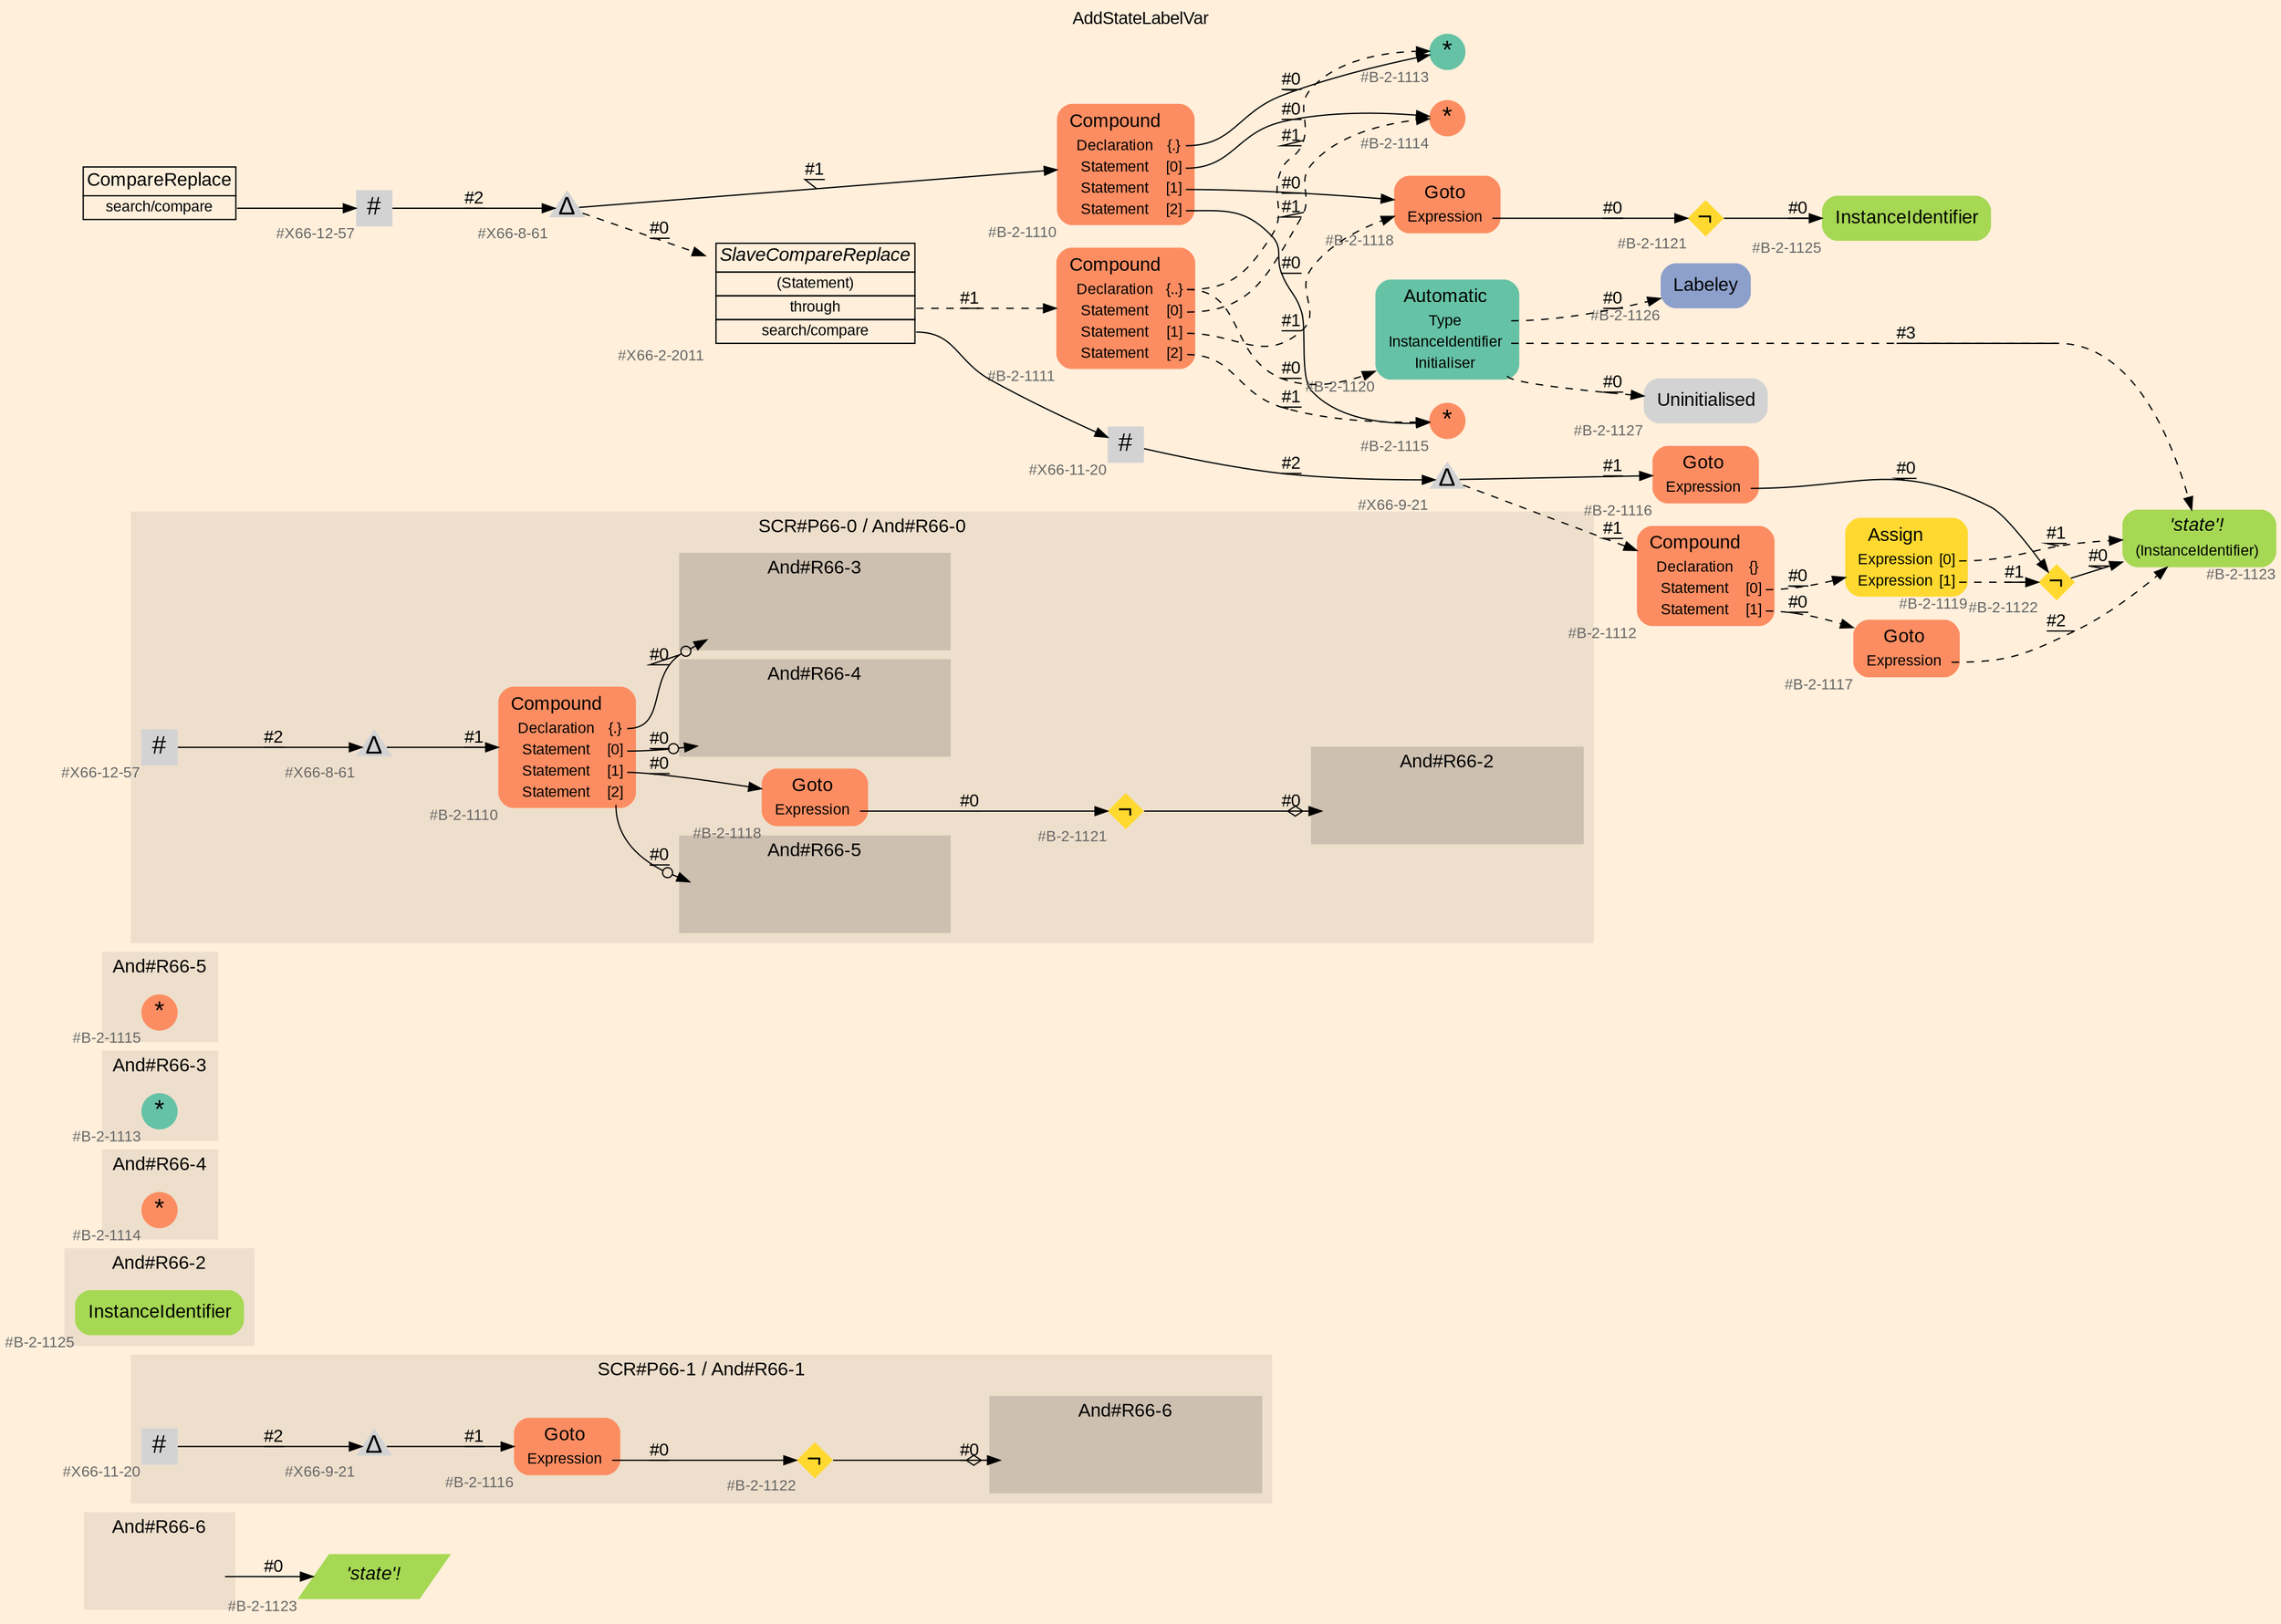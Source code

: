 digraph "AddStateLabelVar" {
label = "AddStateLabelVar"
labelloc = t
graph [
    rankdir = "LR"
    ranksep = 0.3
    bgcolor = antiquewhite1
    color = black
    fontcolor = black
    fontname = "Arial"
];
node [
    fontname = "Arial"
];
edge [
    fontname = "Arial"
];

// -------------------- figure And#R66-6 --------------------
// -------- region And#R66-6 ----------
subgraph "clusterAnd#R66-6" {
    label = "And#R66-6"
    style = "filled"
    color = antiquewhite2
    fontsize = "15"
    // -------- block And#R66-6/IRIP ----------
    "And#R66-6/IRIP" [
        fontsize = "12"
        fontcolor = grey40
        shape = "none"
        style = "invisible"
    ];
    
}

// -------- block And#R66-6/#B-2-1123 ----------
"And#R66-6/#B-2-1123" [
    fillcolor = "/set28/5"
    xlabel = "#B-2-1123"
    fontsize = "12"
    fontcolor = grey40
    shape = "parallelogram"
    label = <<FONT COLOR="black" POINT-SIZE="15"><I>'state'!</I></FONT>>
    style = "filled"
    penwidth = 0.0
];

"And#R66-6/IRIP" -> "And#R66-6/#B-2-1123" [
    label = "#0"
    decorate = true
    color = black
    fontcolor = black
];


// -------------------- figure And#R66-1 --------------------
// -------- region And#R66-1 ----------
subgraph "clusterAnd#R66-1" {
    label = "SCR#P66-1 / And#R66-1"
    style = "filled"
    color = antiquewhite2
    fontsize = "15"
    // -------- block And#R66-1/#B-2-1122 ----------
    "And#R66-1/#B-2-1122" [
        fillcolor = "/set28/6"
        xlabel = "#B-2-1122"
        fontsize = "12"
        fontcolor = grey40
        shape = "diamond"
        label = <<FONT COLOR="black" POINT-SIZE="20">¬</FONT>>
        style = "filled"
        penwidth = 0.0
        fixedsize = true
        width = 0.4
        height = 0.4
    ];
    
    // -------- block And#R66-1/#X66-11-20 ----------
    "And#R66-1/#X66-11-20" [
        xlabel = "#X66-11-20"
        fontsize = "12"
        fontcolor = grey40
        shape = "square"
        label = <<FONT COLOR="black" POINT-SIZE="20">#</FONT>>
        style = "filled"
        penwidth = 0.0
        fixedsize = true
        width = 0.4
        height = 0.4
    ];
    
    // -------- block And#R66-1/#X66-9-21 ----------
    "And#R66-1/#X66-9-21" [
        xlabel = "#X66-9-21"
        fontsize = "12"
        fontcolor = grey40
        shape = "triangle"
        label = <<FONT COLOR="black" POINT-SIZE="20">Δ</FONT>>
        style = "filled"
        penwidth = 0.0
        fixedsize = true
        width = 0.4
        height = 0.4
    ];
    
    // -------- block And#R66-1/#B-2-1116 ----------
    "And#R66-1/#B-2-1116" [
        fillcolor = "/set28/2"
        xlabel = "#B-2-1116"
        fontsize = "12"
        fontcolor = grey40
        shape = "plaintext"
        label = <<TABLE BORDER="0" CELLBORDER="0" CELLSPACING="0">
         <TR><TD><FONT COLOR="black" POINT-SIZE="15">Goto</FONT></TD></TR>
         <TR><TD><FONT COLOR="black" POINT-SIZE="12">Expression</FONT></TD><TD PORT="port0"></TD></TR>
        </TABLE>>
        style = "rounded,filled"
    ];
    
    // -------- region And#R66-1/And#R66-6 ----------
    subgraph "clusterAnd#R66-1/And#R66-6" {
        label = "And#R66-6"
        style = "filled"
        color = antiquewhite3
        fontsize = "15"
        // -------- block And#R66-1/And#R66-6/#B-2-1123 ----------
        "And#R66-1/And#R66-6/#B-2-1123" [
            fillcolor = "/set28/5"
            xlabel = "#B-2-1123"
            fontsize = "12"
            fontcolor = grey40
            shape = "none"
            style = "invisible"
        ];
        
    }
    
}

"And#R66-1/#B-2-1122" -> "And#R66-1/And#R66-6/#B-2-1123" [
    arrowhead="normalnoneodiamond"
    label = "#0"
    decorate = true
    color = black
    fontcolor = black
];

"And#R66-1/#X66-11-20" -> "And#R66-1/#X66-9-21" [
    label = "#2"
    decorate = true
    color = black
    fontcolor = black
];

"And#R66-1/#X66-9-21" -> "And#R66-1/#B-2-1116" [
    label = "#1"
    decorate = true
    color = black
    fontcolor = black
];

"And#R66-1/#B-2-1116":port0 -> "And#R66-1/#B-2-1122" [
    label = "#0"
    decorate = true
    color = black
    fontcolor = black
];


// -------------------- figure And#R66-2 --------------------
// -------- region And#R66-2 ----------
subgraph "clusterAnd#R66-2" {
    label = "And#R66-2"
    style = "filled"
    color = antiquewhite2
    fontsize = "15"
    // -------- block And#R66-2/#B-2-1125 ----------
    "And#R66-2/#B-2-1125" [
        fillcolor = "/set28/5"
        xlabel = "#B-2-1125"
        fontsize = "12"
        fontcolor = grey40
        shape = "plaintext"
        label = <<TABLE BORDER="0" CELLBORDER="0" CELLSPACING="0">
         <TR><TD><FONT COLOR="black" POINT-SIZE="15">InstanceIdentifier</FONT></TD></TR>
        </TABLE>>
        style = "rounded,filled"
    ];
    
}


// -------------------- figure And#R66-4 --------------------
// -------- region And#R66-4 ----------
subgraph "clusterAnd#R66-4" {
    label = "And#R66-4"
    style = "filled"
    color = antiquewhite2
    fontsize = "15"
    // -------- block And#R66-4/#B-2-1114 ----------
    "And#R66-4/#B-2-1114" [
        fillcolor = "/set28/2"
        xlabel = "#B-2-1114"
        fontsize = "12"
        fontcolor = grey40
        shape = "circle"
        label = <<FONT COLOR="black" POINT-SIZE="20">*</FONT>>
        style = "filled"
        penwidth = 0.0
        fixedsize = true
        width = 0.4
        height = 0.4
    ];
    
}


// -------------------- figure And#R66-3 --------------------
// -------- region And#R66-3 ----------
subgraph "clusterAnd#R66-3" {
    label = "And#R66-3"
    style = "filled"
    color = antiquewhite2
    fontsize = "15"
    // -------- block And#R66-3/#B-2-1113 ----------
    "And#R66-3/#B-2-1113" [
        fillcolor = "/set28/1"
        xlabel = "#B-2-1113"
        fontsize = "12"
        fontcolor = grey40
        shape = "circle"
        label = <<FONT COLOR="black" POINT-SIZE="20">*</FONT>>
        style = "filled"
        penwidth = 0.0
        fixedsize = true
        width = 0.4
        height = 0.4
    ];
    
}


// -------------------- figure And#R66-5 --------------------
// -------- region And#R66-5 ----------
subgraph "clusterAnd#R66-5" {
    label = "And#R66-5"
    style = "filled"
    color = antiquewhite2
    fontsize = "15"
    // -------- block And#R66-5/#B-2-1115 ----------
    "And#R66-5/#B-2-1115" [
        fillcolor = "/set28/2"
        xlabel = "#B-2-1115"
        fontsize = "12"
        fontcolor = grey40
        shape = "circle"
        label = <<FONT COLOR="black" POINT-SIZE="20">*</FONT>>
        style = "filled"
        penwidth = 0.0
        fixedsize = true
        width = 0.4
        height = 0.4
    ];
    
}


// -------------------- figure And#R66-0 --------------------
// -------- region And#R66-0 ----------
subgraph "clusterAnd#R66-0" {
    label = "SCR#P66-0 / And#R66-0"
    style = "filled"
    color = antiquewhite2
    fontsize = "15"
    // -------- block And#R66-0/#B-2-1121 ----------
    "And#R66-0/#B-2-1121" [
        fillcolor = "/set28/6"
        xlabel = "#B-2-1121"
        fontsize = "12"
        fontcolor = grey40
        shape = "diamond"
        label = <<FONT COLOR="black" POINT-SIZE="20">¬</FONT>>
        style = "filled"
        penwidth = 0.0
        fixedsize = true
        width = 0.4
        height = 0.4
    ];
    
    // -------- block And#R66-0/#B-2-1118 ----------
    "And#R66-0/#B-2-1118" [
        fillcolor = "/set28/2"
        xlabel = "#B-2-1118"
        fontsize = "12"
        fontcolor = grey40
        shape = "plaintext"
        label = <<TABLE BORDER="0" CELLBORDER="0" CELLSPACING="0">
         <TR><TD><FONT COLOR="black" POINT-SIZE="15">Goto</FONT></TD></TR>
         <TR><TD><FONT COLOR="black" POINT-SIZE="12">Expression</FONT></TD><TD PORT="port0"></TD></TR>
        </TABLE>>
        style = "rounded,filled"
    ];
    
    // -------- block And#R66-0/#B-2-1110 ----------
    "And#R66-0/#B-2-1110" [
        fillcolor = "/set28/2"
        xlabel = "#B-2-1110"
        fontsize = "12"
        fontcolor = grey40
        shape = "plaintext"
        label = <<TABLE BORDER="0" CELLBORDER="0" CELLSPACING="0">
         <TR><TD><FONT COLOR="black" POINT-SIZE="15">Compound</FONT></TD></TR>
         <TR><TD><FONT COLOR="black" POINT-SIZE="12">Declaration</FONT></TD><TD PORT="port0"><FONT COLOR="black" POINT-SIZE="12">{.}</FONT></TD></TR>
         <TR><TD><FONT COLOR="black" POINT-SIZE="12">Statement</FONT></TD><TD PORT="port1"><FONT COLOR="black" POINT-SIZE="12">[0]</FONT></TD></TR>
         <TR><TD><FONT COLOR="black" POINT-SIZE="12">Statement</FONT></TD><TD PORT="port2"><FONT COLOR="black" POINT-SIZE="12">[1]</FONT></TD></TR>
         <TR><TD><FONT COLOR="black" POINT-SIZE="12">Statement</FONT></TD><TD PORT="port3"><FONT COLOR="black" POINT-SIZE="12">[2]</FONT></TD></TR>
        </TABLE>>
        style = "rounded,filled"
    ];
    
    // -------- block And#R66-0/#X66-8-61 ----------
    "And#R66-0/#X66-8-61" [
        xlabel = "#X66-8-61"
        fontsize = "12"
        fontcolor = grey40
        shape = "triangle"
        label = <<FONT COLOR="black" POINT-SIZE="20">Δ</FONT>>
        style = "filled"
        penwidth = 0.0
        fixedsize = true
        width = 0.4
        height = 0.4
    ];
    
    // -------- block And#R66-0/#X66-12-57 ----------
    "And#R66-0/#X66-12-57" [
        xlabel = "#X66-12-57"
        fontsize = "12"
        fontcolor = grey40
        shape = "square"
        label = <<FONT COLOR="black" POINT-SIZE="20">#</FONT>>
        style = "filled"
        penwidth = 0.0
        fixedsize = true
        width = 0.4
        height = 0.4
    ];
    
    // -------- region And#R66-0/And#R66-2 ----------
    subgraph "clusterAnd#R66-0/And#R66-2" {
        label = "And#R66-2"
        style = "filled"
        color = antiquewhite3
        fontsize = "15"
        // -------- block And#R66-0/And#R66-2/#B-2-1125 ----------
        "And#R66-0/And#R66-2/#B-2-1125" [
            fillcolor = "/set28/5"
            xlabel = "#B-2-1125"
            fontsize = "12"
            fontcolor = grey40
            shape = "none"
            style = "invisible"
        ];
        
    }
    
    // -------- region And#R66-0/And#R66-3 ----------
    subgraph "clusterAnd#R66-0/And#R66-3" {
        label = "And#R66-3"
        style = "filled"
        color = antiquewhite3
        fontsize = "15"
        // -------- block And#R66-0/And#R66-3/#B-2-1113 ----------
        "And#R66-0/And#R66-3/#B-2-1113" [
            fillcolor = "/set28/1"
            xlabel = "#B-2-1113"
            fontsize = "12"
            fontcolor = grey40
            shape = "none"
            style = "invisible"
        ];
        
    }
    
    // -------- region And#R66-0/And#R66-4 ----------
    subgraph "clusterAnd#R66-0/And#R66-4" {
        label = "And#R66-4"
        style = "filled"
        color = antiquewhite3
        fontsize = "15"
        // -------- block And#R66-0/And#R66-4/#B-2-1114 ----------
        "And#R66-0/And#R66-4/#B-2-1114" [
            fillcolor = "/set28/2"
            xlabel = "#B-2-1114"
            fontsize = "12"
            fontcolor = grey40
            shape = "none"
            style = "invisible"
        ];
        
    }
    
    // -------- region And#R66-0/And#R66-5 ----------
    subgraph "clusterAnd#R66-0/And#R66-5" {
        label = "And#R66-5"
        style = "filled"
        color = antiquewhite3
        fontsize = "15"
        // -------- block And#R66-0/And#R66-5/#B-2-1115 ----------
        "And#R66-0/And#R66-5/#B-2-1115" [
            fillcolor = "/set28/2"
            xlabel = "#B-2-1115"
            fontsize = "12"
            fontcolor = grey40
            shape = "none"
            style = "invisible"
        ];
        
    }
    
}

"And#R66-0/#B-2-1121" -> "And#R66-0/And#R66-2/#B-2-1125" [
    arrowhead="normalnoneodiamond"
    label = "#0"
    decorate = true
    color = black
    fontcolor = black
];

"And#R66-0/#B-2-1118":port0 -> "And#R66-0/#B-2-1121" [
    label = "#0"
    decorate = true
    color = black
    fontcolor = black
];

"And#R66-0/#B-2-1110":port0 -> "And#R66-0/And#R66-3/#B-2-1113" [
    arrowhead="normalnoneodot"
    label = "#0"
    decorate = true
    color = black
    fontcolor = black
];

"And#R66-0/#B-2-1110":port1 -> "And#R66-0/And#R66-4/#B-2-1114" [
    arrowhead="normalnoneodot"
    label = "#0"
    decorate = true
    color = black
    fontcolor = black
];

"And#R66-0/#B-2-1110":port2 -> "And#R66-0/#B-2-1118" [
    label = "#0"
    decorate = true
    color = black
    fontcolor = black
];

"And#R66-0/#B-2-1110":port3 -> "And#R66-0/And#R66-5/#B-2-1115" [
    arrowhead="normalnoneodot"
    label = "#0"
    decorate = true
    color = black
    fontcolor = black
];

"And#R66-0/#X66-8-61" -> "And#R66-0/#B-2-1110" [
    label = "#1"
    decorate = true
    color = black
    fontcolor = black
];

"And#R66-0/#X66-12-57" -> "And#R66-0/#X66-8-61" [
    label = "#2"
    decorate = true
    color = black
    fontcolor = black
];


// -------------------- transformation figure --------------------
// -------- block CR#X66-10-66 ----------
"CR#X66-10-66" [
    fillcolor = antiquewhite1
    fontsize = "12"
    fontcolor = grey40
    shape = "plaintext"
    label = <<TABLE BORDER="0" CELLBORDER="1" CELLSPACING="0">
     <TR><TD><FONT COLOR="black" POINT-SIZE="15">CompareReplace</FONT></TD></TR>
     <TR><TD PORT="port0"><FONT COLOR="black" POINT-SIZE="12">search/compare</FONT></TD></TR>
    </TABLE>>
    style = "filled"
    color = black
];

// -------- block #X66-12-57 ----------
"#X66-12-57" [
    xlabel = "#X66-12-57"
    fontsize = "12"
    fontcolor = grey40
    shape = "square"
    label = <<FONT COLOR="black" POINT-SIZE="20">#</FONT>>
    style = "filled"
    penwidth = 0.0
    fixedsize = true
    width = 0.4
    height = 0.4
];

// -------- block #X66-8-61 ----------
"#X66-8-61" [
    xlabel = "#X66-8-61"
    fontsize = "12"
    fontcolor = grey40
    shape = "triangle"
    label = <<FONT COLOR="black" POINT-SIZE="20">Δ</FONT>>
    style = "filled"
    penwidth = 0.0
    fixedsize = true
    width = 0.4
    height = 0.4
];

// -------- block #B-2-1110 ----------
"#B-2-1110" [
    fillcolor = "/set28/2"
    xlabel = "#B-2-1110"
    fontsize = "12"
    fontcolor = grey40
    shape = "plaintext"
    label = <<TABLE BORDER="0" CELLBORDER="0" CELLSPACING="0">
     <TR><TD><FONT COLOR="black" POINT-SIZE="15">Compound</FONT></TD></TR>
     <TR><TD><FONT COLOR="black" POINT-SIZE="12">Declaration</FONT></TD><TD PORT="port0"><FONT COLOR="black" POINT-SIZE="12">{.}</FONT></TD></TR>
     <TR><TD><FONT COLOR="black" POINT-SIZE="12">Statement</FONT></TD><TD PORT="port1"><FONT COLOR="black" POINT-SIZE="12">[0]</FONT></TD></TR>
     <TR><TD><FONT COLOR="black" POINT-SIZE="12">Statement</FONT></TD><TD PORT="port2"><FONT COLOR="black" POINT-SIZE="12">[1]</FONT></TD></TR>
     <TR><TD><FONT COLOR="black" POINT-SIZE="12">Statement</FONT></TD><TD PORT="port3"><FONT COLOR="black" POINT-SIZE="12">[2]</FONT></TD></TR>
    </TABLE>>
    style = "rounded,filled"
];

// -------- block #B-2-1113 ----------
"#B-2-1113" [
    fillcolor = "/set28/1"
    xlabel = "#B-2-1113"
    fontsize = "12"
    fontcolor = grey40
    shape = "circle"
    label = <<FONT COLOR="black" POINT-SIZE="20">*</FONT>>
    style = "filled"
    penwidth = 0.0
    fixedsize = true
    width = 0.4
    height = 0.4
];

// -------- block #B-2-1114 ----------
"#B-2-1114" [
    fillcolor = "/set28/2"
    xlabel = "#B-2-1114"
    fontsize = "12"
    fontcolor = grey40
    shape = "circle"
    label = <<FONT COLOR="black" POINT-SIZE="20">*</FONT>>
    style = "filled"
    penwidth = 0.0
    fixedsize = true
    width = 0.4
    height = 0.4
];

// -------- block #B-2-1118 ----------
"#B-2-1118" [
    fillcolor = "/set28/2"
    xlabel = "#B-2-1118"
    fontsize = "12"
    fontcolor = grey40
    shape = "plaintext"
    label = <<TABLE BORDER="0" CELLBORDER="0" CELLSPACING="0">
     <TR><TD><FONT COLOR="black" POINT-SIZE="15">Goto</FONT></TD></TR>
     <TR><TD><FONT COLOR="black" POINT-SIZE="12">Expression</FONT></TD><TD PORT="port0"></TD></TR>
    </TABLE>>
    style = "rounded,filled"
];

// -------- block #B-2-1121 ----------
"#B-2-1121" [
    fillcolor = "/set28/6"
    xlabel = "#B-2-1121"
    fontsize = "12"
    fontcolor = grey40
    shape = "diamond"
    label = <<FONT COLOR="black" POINT-SIZE="20">¬</FONT>>
    style = "filled"
    penwidth = 0.0
    fixedsize = true
    width = 0.4
    height = 0.4
];

// -------- block #B-2-1125 ----------
"#B-2-1125" [
    fillcolor = "/set28/5"
    xlabel = "#B-2-1125"
    fontsize = "12"
    fontcolor = grey40
    shape = "plaintext"
    label = <<TABLE BORDER="0" CELLBORDER="0" CELLSPACING="0">
     <TR><TD><FONT COLOR="black" POINT-SIZE="15">InstanceIdentifier</FONT></TD></TR>
    </TABLE>>
    style = "rounded,filled"
];

// -------- block #B-2-1115 ----------
"#B-2-1115" [
    fillcolor = "/set28/2"
    xlabel = "#B-2-1115"
    fontsize = "12"
    fontcolor = grey40
    shape = "circle"
    label = <<FONT COLOR="black" POINT-SIZE="20">*</FONT>>
    style = "filled"
    penwidth = 0.0
    fixedsize = true
    width = 0.4
    height = 0.4
];

// -------- block #X66-2-2011 ----------
"#X66-2-2011" [
    fillcolor = antiquewhite1
    xlabel = "#X66-2-2011"
    fontsize = "12"
    fontcolor = grey40
    shape = "plaintext"
    label = <<TABLE BORDER="0" CELLBORDER="1" CELLSPACING="0">
     <TR><TD><FONT COLOR="black" POINT-SIZE="15"><I>SlaveCompareReplace</I></FONT></TD></TR>
     <TR><TD PORT="port0"><FONT COLOR="black" POINT-SIZE="12">(Statement)</FONT></TD></TR>
     <TR><TD PORT="port1"><FONT COLOR="black" POINT-SIZE="12">through</FONT></TD></TR>
     <TR><TD PORT="port2"><FONT COLOR="black" POINT-SIZE="12">search/compare</FONT></TD></TR>
    </TABLE>>
    style = "filled"
    color = black
];

// -------- block #B-2-1111 ----------
"#B-2-1111" [
    fillcolor = "/set28/2"
    xlabel = "#B-2-1111"
    fontsize = "12"
    fontcolor = grey40
    shape = "plaintext"
    label = <<TABLE BORDER="0" CELLBORDER="0" CELLSPACING="0">
     <TR><TD><FONT COLOR="black" POINT-SIZE="15">Compound</FONT></TD></TR>
     <TR><TD><FONT COLOR="black" POINT-SIZE="12">Declaration</FONT></TD><TD PORT="port0"><FONT COLOR="black" POINT-SIZE="12">{..}</FONT></TD></TR>
     <TR><TD><FONT COLOR="black" POINT-SIZE="12">Statement</FONT></TD><TD PORT="port1"><FONT COLOR="black" POINT-SIZE="12">[0]</FONT></TD></TR>
     <TR><TD><FONT COLOR="black" POINT-SIZE="12">Statement</FONT></TD><TD PORT="port2"><FONT COLOR="black" POINT-SIZE="12">[1]</FONT></TD></TR>
     <TR><TD><FONT COLOR="black" POINT-SIZE="12">Statement</FONT></TD><TD PORT="port3"><FONT COLOR="black" POINT-SIZE="12">[2]</FONT></TD></TR>
    </TABLE>>
    style = "rounded,filled"
];

// -------- block #B-2-1120 ----------
"#B-2-1120" [
    fillcolor = "/set28/1"
    xlabel = "#B-2-1120"
    fontsize = "12"
    fontcolor = grey40
    shape = "plaintext"
    label = <<TABLE BORDER="0" CELLBORDER="0" CELLSPACING="0">
     <TR><TD><FONT COLOR="black" POINT-SIZE="15">Automatic</FONT></TD></TR>
     <TR><TD><FONT COLOR="black" POINT-SIZE="12">Type</FONT></TD><TD PORT="port0"></TD></TR>
     <TR><TD><FONT COLOR="black" POINT-SIZE="12">InstanceIdentifier</FONT></TD><TD PORT="port1"></TD></TR>
     <TR><TD><FONT COLOR="black" POINT-SIZE="12">Initialiser</FONT></TD><TD PORT="port2"></TD></TR>
    </TABLE>>
    style = "rounded,filled"
];

// -------- block #B-2-1126 ----------
"#B-2-1126" [
    fillcolor = "/set28/3"
    xlabel = "#B-2-1126"
    fontsize = "12"
    fontcolor = grey40
    shape = "plaintext"
    label = <<TABLE BORDER="0" CELLBORDER="0" CELLSPACING="0">
     <TR><TD><FONT COLOR="black" POINT-SIZE="15">Labeley</FONT></TD></TR>
    </TABLE>>
    style = "rounded,filled"
];

// -------- block #B-2-1123 ----------
"#B-2-1123" [
    fillcolor = "/set28/5"
    xlabel = "#B-2-1123"
    fontsize = "12"
    fontcolor = grey40
    shape = "plaintext"
    label = <<TABLE BORDER="0" CELLBORDER="0" CELLSPACING="0">
     <TR><TD><FONT COLOR="black" POINT-SIZE="15"><I>'state'!</I></FONT></TD></TR>
     <TR><TD><FONT COLOR="black" POINT-SIZE="12">(InstanceIdentifier)</FONT></TD><TD PORT="port0"></TD></TR>
    </TABLE>>
    style = "rounded,filled"
];

// -------- block #B-2-1127 ----------
"#B-2-1127" [
    xlabel = "#B-2-1127"
    fontsize = "12"
    fontcolor = grey40
    shape = "plaintext"
    label = <<TABLE BORDER="0" CELLBORDER="0" CELLSPACING="0">
     <TR><TD><FONT COLOR="black" POINT-SIZE="15">Uninitialised</FONT></TD></TR>
    </TABLE>>
    style = "rounded,filled"
];

// -------- block #X66-11-20 ----------
"#X66-11-20" [
    xlabel = "#X66-11-20"
    fontsize = "12"
    fontcolor = grey40
    shape = "square"
    label = <<FONT COLOR="black" POINT-SIZE="20">#</FONT>>
    style = "filled"
    penwidth = 0.0
    fixedsize = true
    width = 0.4
    height = 0.4
];

// -------- block #X66-9-21 ----------
"#X66-9-21" [
    xlabel = "#X66-9-21"
    fontsize = "12"
    fontcolor = grey40
    shape = "triangle"
    label = <<FONT COLOR="black" POINT-SIZE="20">Δ</FONT>>
    style = "filled"
    penwidth = 0.0
    fixedsize = true
    width = 0.4
    height = 0.4
];

// -------- block #B-2-1116 ----------
"#B-2-1116" [
    fillcolor = "/set28/2"
    xlabel = "#B-2-1116"
    fontsize = "12"
    fontcolor = grey40
    shape = "plaintext"
    label = <<TABLE BORDER="0" CELLBORDER="0" CELLSPACING="0">
     <TR><TD><FONT COLOR="black" POINT-SIZE="15">Goto</FONT></TD></TR>
     <TR><TD><FONT COLOR="black" POINT-SIZE="12">Expression</FONT></TD><TD PORT="port0"></TD></TR>
    </TABLE>>
    style = "rounded,filled"
];

// -------- block #B-2-1122 ----------
"#B-2-1122" [
    fillcolor = "/set28/6"
    xlabel = "#B-2-1122"
    fontsize = "12"
    fontcolor = grey40
    shape = "diamond"
    label = <<FONT COLOR="black" POINT-SIZE="20">¬</FONT>>
    style = "filled"
    penwidth = 0.0
    fixedsize = true
    width = 0.4
    height = 0.4
];

// -------- block #B-2-1112 ----------
"#B-2-1112" [
    fillcolor = "/set28/2"
    xlabel = "#B-2-1112"
    fontsize = "12"
    fontcolor = grey40
    shape = "plaintext"
    label = <<TABLE BORDER="0" CELLBORDER="0" CELLSPACING="0">
     <TR><TD><FONT COLOR="black" POINT-SIZE="15">Compound</FONT></TD></TR>
     <TR><TD><FONT COLOR="black" POINT-SIZE="12">Declaration</FONT></TD><TD PORT="port0"><FONT COLOR="black" POINT-SIZE="12">{}</FONT></TD></TR>
     <TR><TD><FONT COLOR="black" POINT-SIZE="12">Statement</FONT></TD><TD PORT="port1"><FONT COLOR="black" POINT-SIZE="12">[0]</FONT></TD></TR>
     <TR><TD><FONT COLOR="black" POINT-SIZE="12">Statement</FONT></TD><TD PORT="port2"><FONT COLOR="black" POINT-SIZE="12">[1]</FONT></TD></TR>
    </TABLE>>
    style = "rounded,filled"
];

// -------- block #B-2-1119 ----------
"#B-2-1119" [
    fillcolor = "/set28/6"
    xlabel = "#B-2-1119"
    fontsize = "12"
    fontcolor = grey40
    shape = "plaintext"
    label = <<TABLE BORDER="0" CELLBORDER="0" CELLSPACING="0">
     <TR><TD><FONT COLOR="black" POINT-SIZE="15">Assign</FONT></TD></TR>
     <TR><TD><FONT COLOR="black" POINT-SIZE="12">Expression</FONT></TD><TD PORT="port0"><FONT COLOR="black" POINT-SIZE="12">[0]</FONT></TD></TR>
     <TR><TD><FONT COLOR="black" POINT-SIZE="12">Expression</FONT></TD><TD PORT="port1"><FONT COLOR="black" POINT-SIZE="12">[1]</FONT></TD></TR>
    </TABLE>>
    style = "rounded,filled"
];

// -------- block #B-2-1117 ----------
"#B-2-1117" [
    fillcolor = "/set28/2"
    xlabel = "#B-2-1117"
    fontsize = "12"
    fontcolor = grey40
    shape = "plaintext"
    label = <<TABLE BORDER="0" CELLBORDER="0" CELLSPACING="0">
     <TR><TD><FONT COLOR="black" POINT-SIZE="15">Goto</FONT></TD></TR>
     <TR><TD><FONT COLOR="black" POINT-SIZE="12">Expression</FONT></TD><TD PORT="port0"></TD></TR>
    </TABLE>>
    style = "rounded,filled"
];

"CR#X66-10-66":port0 -> "#X66-12-57" [
    label = ""
    decorate = true
    color = black
    fontcolor = black
];

"#X66-12-57" -> "#X66-8-61" [
    label = "#2"
    decorate = true
    color = black
    fontcolor = black
];

"#X66-8-61" -> "#B-2-1110" [
    label = "#1"
    decorate = true
    color = black
    fontcolor = black
];

"#X66-8-61" -> "#X66-2-2011" [
    style="dashed"
    label = "#0"
    decorate = true
    color = black
    fontcolor = black
];

"#B-2-1110":port0 -> "#B-2-1113" [
    label = "#0"
    decorate = true
    color = black
    fontcolor = black
];

"#B-2-1110":port1 -> "#B-2-1114" [
    label = "#0"
    decorate = true
    color = black
    fontcolor = black
];

"#B-2-1110":port2 -> "#B-2-1118" [
    label = "#0"
    decorate = true
    color = black
    fontcolor = black
];

"#B-2-1110":port3 -> "#B-2-1115" [
    label = "#0"
    decorate = true
    color = black
    fontcolor = black
];

"#B-2-1118":port0 -> "#B-2-1121" [
    label = "#0"
    decorate = true
    color = black
    fontcolor = black
];

"#B-2-1121" -> "#B-2-1125" [
    label = "#0"
    decorate = true
    color = black
    fontcolor = black
];

"#X66-2-2011":port1 -> "#B-2-1111" [
    style="dashed"
    label = "#1"
    decorate = true
    color = black
    fontcolor = black
];

"#X66-2-2011":port2 -> "#X66-11-20" [
    label = ""
    decorate = true
    color = black
    fontcolor = black
];

"#B-2-1111":port0 -> "#B-2-1120" [
    style="dashed"
    label = "#0"
    decorate = true
    color = black
    fontcolor = black
];

"#B-2-1111":port0 -> "#B-2-1113" [
    style="dashed"
    label = "#1"
    decorate = true
    color = black
    fontcolor = black
];

"#B-2-1111":port1 -> "#B-2-1114" [
    style="dashed"
    label = "#1"
    decorate = true
    color = black
    fontcolor = black
];

"#B-2-1111":port2 -> "#B-2-1118" [
    style="dashed"
    label = "#1"
    decorate = true
    color = black
    fontcolor = black
];

"#B-2-1111":port3 -> "#B-2-1115" [
    style="dashed"
    label = "#1"
    decorate = true
    color = black
    fontcolor = black
];

"#B-2-1120":port0 -> "#B-2-1126" [
    style="dashed"
    label = "#0"
    decorate = true
    color = black
    fontcolor = black
];

"#B-2-1120":port1 -> "#B-2-1123" [
    style="dashed"
    label = "#3"
    decorate = true
    color = black
    fontcolor = black
];

"#B-2-1120":port2 -> "#B-2-1127" [
    style="dashed"
    label = "#0"
    decorate = true
    color = black
    fontcolor = black
];

"#X66-11-20" -> "#X66-9-21" [
    label = "#2"
    decorate = true
    color = black
    fontcolor = black
];

"#X66-9-21" -> "#B-2-1116" [
    label = "#1"
    decorate = true
    color = black
    fontcolor = black
];

"#X66-9-21" -> "#B-2-1112" [
    style="dashed"
    label = "#1"
    decorate = true
    color = black
    fontcolor = black
];

"#B-2-1116":port0 -> "#B-2-1122" [
    label = "#0"
    decorate = true
    color = black
    fontcolor = black
];

"#B-2-1122" -> "#B-2-1123" [
    label = "#0"
    decorate = true
    color = black
    fontcolor = black
];

"#B-2-1112":port1 -> "#B-2-1119" [
    style="dashed"
    label = "#0"
    decorate = true
    color = black
    fontcolor = black
];

"#B-2-1112":port2 -> "#B-2-1117" [
    style="dashed"
    label = "#0"
    decorate = true
    color = black
    fontcolor = black
];

"#B-2-1119":port0 -> "#B-2-1123" [
    style="dashed"
    label = "#1"
    decorate = true
    color = black
    fontcolor = black
];

"#B-2-1119":port1 -> "#B-2-1122" [
    style="dashed"
    label = "#1"
    decorate = true
    color = black
    fontcolor = black
];

"#B-2-1117":port0 -> "#B-2-1123" [
    style="dashed"
    label = "#2"
    decorate = true
    color = black
    fontcolor = black
];


}
